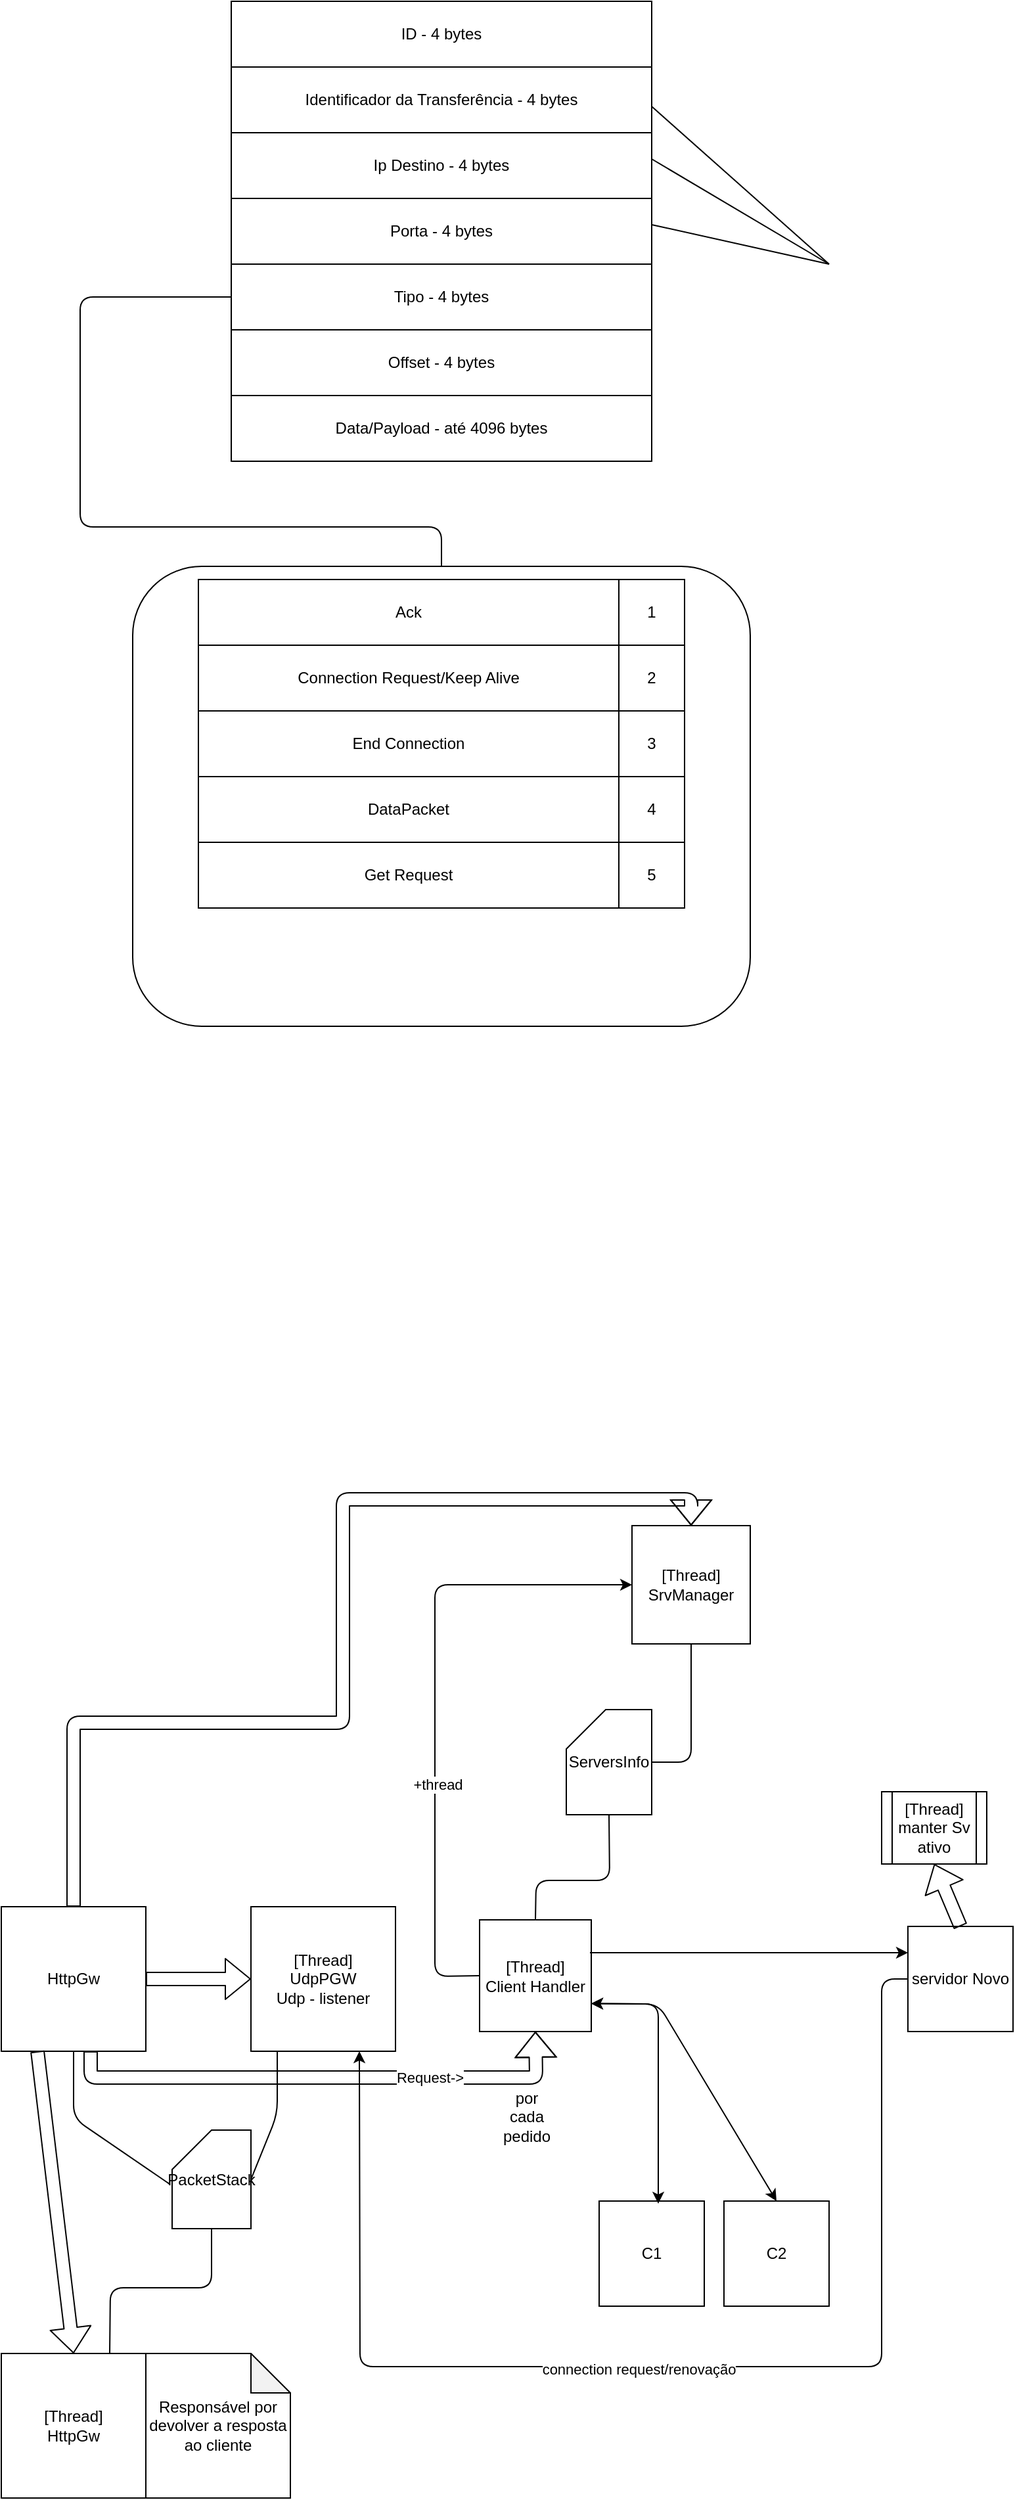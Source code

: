 <mxfile version="14.5.10" type="device"><diagram id="cq_N_JHk0V6czlqZl5l5" name="Página-1"><mxGraphModel dx="1354" dy="806" grid="1" gridSize="10" guides="1" tooltips="1" connect="1" arrows="1" fold="1" page="1" pageScale="1" pageWidth="827" pageHeight="1169" math="0" shadow="0"><root><mxCell id="0"/><mxCell id="1" parent="0"/><mxCell id="DTXv0WOeQ2A3S2TirWm5-17" value="" style="rounded=1;whiteSpace=wrap;html=1;fillColor=none;" parent="1" vertex="1"><mxGeometry x="150" y="510" width="470" height="350" as="geometry"/></mxCell><mxCell id="DTXv0WOeQ2A3S2TirWm5-1" value="Ip Destino - 4 bytes" style="rounded=0;whiteSpace=wrap;html=1;" parent="1" vertex="1"><mxGeometry x="225" y="180" width="320" height="50" as="geometry"/></mxCell><mxCell id="DTXv0WOeQ2A3S2TirWm5-2" value="ID - 4 bytes" style="rounded=0;whiteSpace=wrap;html=1;" parent="1" vertex="1"><mxGeometry x="225" y="80" width="320" height="50" as="geometry"/></mxCell><mxCell id="DTXv0WOeQ2A3S2TirWm5-3" value="Offset - 4 bytes" style="rounded=0;whiteSpace=wrap;html=1;" parent="1" vertex="1"><mxGeometry x="225" y="330" width="320" height="50" as="geometry"/></mxCell><mxCell id="DTXv0WOeQ2A3S2TirWm5-4" value="Tipo - 4 bytes" style="rounded=0;whiteSpace=wrap;html=1;" parent="1" vertex="1"><mxGeometry x="225" y="280" width="320" height="50" as="geometry"/></mxCell><mxCell id="DTXv0WOeQ2A3S2TirWm5-5" value="Data/Payload - até 4096 bytes" style="rounded=0;whiteSpace=wrap;html=1;" parent="1" vertex="1"><mxGeometry x="225" y="380" width="320" height="50" as="geometry"/></mxCell><mxCell id="DTXv0WOeQ2A3S2TirWm5-6" value="Identificador da Transferência - 4 bytes" style="rounded=0;whiteSpace=wrap;html=1;" parent="1" vertex="1"><mxGeometry x="225" y="130" width="320" height="50" as="geometry"/></mxCell><mxCell id="DTXv0WOeQ2A3S2TirWm5-7" value="Connection Request/Keep Alive" style="rounded=0;whiteSpace=wrap;html=1;" parent="1" vertex="1"><mxGeometry x="200" y="570" width="320" height="50" as="geometry"/></mxCell><mxCell id="DTXv0WOeQ2A3S2TirWm5-8" value="Ack" style="rounded=0;whiteSpace=wrap;html=1;" parent="1" vertex="1"><mxGeometry x="200" y="520" width="320" height="50" as="geometry"/></mxCell><mxCell id="DTXv0WOeQ2A3S2TirWm5-9" value="End Connection" style="rounded=0;whiteSpace=wrap;html=1;" parent="1" vertex="1"><mxGeometry x="200" y="620" width="320" height="50" as="geometry"/></mxCell><mxCell id="DTXv0WOeQ2A3S2TirWm5-10" value="DataPacket" style="rounded=0;whiteSpace=wrap;html=1;" parent="1" vertex="1"><mxGeometry x="200" y="670" width="320" height="50" as="geometry"/></mxCell><mxCell id="DTXv0WOeQ2A3S2TirWm5-11" value="1" style="rounded=0;whiteSpace=wrap;html=1;" parent="1" vertex="1"><mxGeometry x="520" y="520" width="50" height="50" as="geometry"/></mxCell><mxCell id="DTXv0WOeQ2A3S2TirWm5-12" value="2" style="rounded=0;whiteSpace=wrap;html=1;" parent="1" vertex="1"><mxGeometry x="520" y="570" width="50" height="50" as="geometry"/></mxCell><mxCell id="DTXv0WOeQ2A3S2TirWm5-13" value="3" style="rounded=0;whiteSpace=wrap;html=1;" parent="1" vertex="1"><mxGeometry x="520" y="620" width="50" height="50" as="geometry"/></mxCell><mxCell id="DTXv0WOeQ2A3S2TirWm5-14" value="4" style="rounded=0;whiteSpace=wrap;html=1;" parent="1" vertex="1"><mxGeometry x="520" y="670" width="50" height="50" as="geometry"/></mxCell><mxCell id="DTXv0WOeQ2A3S2TirWm5-16" value="" style="endArrow=none;html=1;entryX=0;entryY=0.5;entryDx=0;entryDy=0;exitX=0.5;exitY=0;exitDx=0;exitDy=0;" parent="1" source="DTXv0WOeQ2A3S2TirWm5-17" target="DTXv0WOeQ2A3S2TirWm5-4" edge="1"><mxGeometry width="50" height="50" relative="1" as="geometry"><mxPoint x="360" y="480" as="sourcePoint"/><mxPoint x="80" y="390" as="targetPoint"/><Array as="points"><mxPoint x="385" y="480"/><mxPoint x="110" y="480"/><mxPoint x="110" y="305"/></Array></mxGeometry></mxCell><mxCell id="DTXv0WOeQ2A3S2TirWm5-19" value="Porta - 4 bytes" style="rounded=0;whiteSpace=wrap;html=1;" parent="1" vertex="1"><mxGeometry x="225" y="230" width="320" height="50" as="geometry"/></mxCell><mxCell id="DTXv0WOeQ2A3S2TirWm5-20" value="Get Request" style="rounded=0;whiteSpace=wrap;html=1;" parent="1" vertex="1"><mxGeometry x="200" y="720" width="320" height="50" as="geometry"/></mxCell><mxCell id="DTXv0WOeQ2A3S2TirWm5-22" value="5" style="rounded=0;whiteSpace=wrap;html=1;" parent="1" vertex="1"><mxGeometry x="520" y="720" width="50" height="50" as="geometry"/></mxCell><mxCell id="DTXv0WOeQ2A3S2TirWm5-23" value="" style="endArrow=none;html=1;" parent="1" edge="1"><mxGeometry width="50" height="50" relative="1" as="geometry"><mxPoint x="545" y="160" as="sourcePoint"/><mxPoint x="680" y="280" as="targetPoint"/></mxGeometry></mxCell><mxCell id="DTXv0WOeQ2A3S2TirWm5-24" value="" style="endArrow=none;html=1;" parent="1" edge="1"><mxGeometry width="50" height="50" relative="1" as="geometry"><mxPoint x="545" y="200" as="sourcePoint"/><mxPoint x="680" y="280" as="targetPoint"/></mxGeometry></mxCell><mxCell id="DTXv0WOeQ2A3S2TirWm5-25" value="" style="endArrow=none;html=1;" parent="1" edge="1"><mxGeometry width="50" height="50" relative="1" as="geometry"><mxPoint x="545" y="250" as="sourcePoint"/><mxPoint x="680" y="280" as="targetPoint"/><Array as="points"><mxPoint x="680" y="280"/></Array></mxGeometry></mxCell><mxCell id="DTXv0WOeQ2A3S2TirWm5-31" value="[Thread]&lt;br&gt;UdpPGW&lt;br&gt;Udp - listener" style="whiteSpace=wrap;html=1;aspect=fixed;fillColor=#ffffff;" parent="1" vertex="1"><mxGeometry x="240" y="1530" width="110" height="110" as="geometry"/></mxCell><mxCell id="DTXv0WOeQ2A3S2TirWm5-32" value="[Thread]&lt;br&gt;SrvManager" style="whiteSpace=wrap;html=1;aspect=fixed;fillColor=#ffffff;" parent="1" vertex="1"><mxGeometry x="530" y="1240" width="90" height="90" as="geometry"/></mxCell><mxCell id="DTXv0WOeQ2A3S2TirWm5-34" value="" style="endArrow=classic;html=1;exitX=0;exitY=0.5;exitDx=0;exitDy=0;entryX=0;entryY=0.5;entryDx=0;entryDy=0;" parent="1" source="PgMdf3JUyPcmJIXbT_ub-4" target="DTXv0WOeQ2A3S2TirWm5-32" edge="1"><mxGeometry width="50" height="50" relative="1" as="geometry"><mxPoint x="540" y="1650" as="sourcePoint"/><mxPoint x="590" y="1600" as="targetPoint"/><Array as="points"><mxPoint x="380" y="1583"/><mxPoint x="380" y="1285"/></Array></mxGeometry></mxCell><mxCell id="PgMdf3JUyPcmJIXbT_ub-2" value="+thread" style="edgeLabel;html=1;align=center;verticalAlign=middle;resizable=0;points=[];" parent="DTXv0WOeQ2A3S2TirWm5-34" vertex="1" connectable="0"><mxGeometry x="-0.254" y="-2" relative="1" as="geometry"><mxPoint as="offset"/></mxGeometry></mxCell><mxCell id="DTXv0WOeQ2A3S2TirWm5-41" value="C1" style="whiteSpace=wrap;html=1;aspect=fixed;fillColor=#ffffff;" parent="1" vertex="1"><mxGeometry x="505" y="1754" width="80" height="80" as="geometry"/></mxCell><mxCell id="DTXv0WOeQ2A3S2TirWm5-42" value="C2" style="whiteSpace=wrap;html=1;aspect=fixed;fillColor=#ffffff;" parent="1" vertex="1"><mxGeometry x="600" y="1754" width="80" height="80" as="geometry"/></mxCell><mxCell id="DTXv0WOeQ2A3S2TirWm5-44" value="servidor Novo" style="whiteSpace=wrap;html=1;aspect=fixed;fillColor=#ffffff;" parent="1" vertex="1"><mxGeometry x="740" y="1545" width="80" height="80" as="geometry"/></mxCell><mxCell id="PgMdf3JUyPcmJIXbT_ub-1" value="[Thread] manter Sv ativo" style="shape=process;whiteSpace=wrap;html=1;backgroundOutline=1;" parent="1" vertex="1"><mxGeometry x="720" y="1442.5" width="80" height="55" as="geometry"/></mxCell><mxCell id="PgMdf3JUyPcmJIXbT_ub-3" value="HttpGw" style="whiteSpace=wrap;html=1;aspect=fixed;" parent="1" vertex="1"><mxGeometry x="50" y="1530" width="110" height="110" as="geometry"/></mxCell><mxCell id="PgMdf3JUyPcmJIXbT_ub-4" value="[Thread]&lt;br&gt;Client Handler" style="whiteSpace=wrap;html=1;aspect=fixed;" parent="1" vertex="1"><mxGeometry x="414" y="1540" width="85" height="85" as="geometry"/></mxCell><mxCell id="PgMdf3JUyPcmJIXbT_ub-8" value="ServersInfo" style="shape=card;whiteSpace=wrap;html=1;" parent="1" vertex="1"><mxGeometry x="480" y="1380" width="65" height="80" as="geometry"/></mxCell><mxCell id="PgMdf3JUyPcmJIXbT_ub-9" value="" style="endArrow=none;html=1;entryX=0.5;entryY=1;entryDx=0;entryDy=0;entryPerimeter=0;exitX=0.5;exitY=0;exitDx=0;exitDy=0;" parent="1" source="PgMdf3JUyPcmJIXbT_ub-4" target="PgMdf3JUyPcmJIXbT_ub-8" edge="1"><mxGeometry width="50" height="50" relative="1" as="geometry"><mxPoint x="487.5" y="1530" as="sourcePoint"/><mxPoint x="537.5" y="1480" as="targetPoint"/><Array as="points"><mxPoint x="457" y="1510"/><mxPoint x="513" y="1510"/></Array></mxGeometry></mxCell><mxCell id="PgMdf3JUyPcmJIXbT_ub-10" value="" style="endArrow=none;html=1;entryX=0.5;entryY=1;entryDx=0;entryDy=0;exitX=1;exitY=0.5;exitDx=0;exitDy=0;exitPerimeter=0;" parent="1" source="PgMdf3JUyPcmJIXbT_ub-8" target="DTXv0WOeQ2A3S2TirWm5-32" edge="1"><mxGeometry width="50" height="50" relative="1" as="geometry"><mxPoint x="550" y="1420" as="sourcePoint"/><mxPoint x="620" y="1350" as="targetPoint"/><Array as="points"><mxPoint x="575" y="1420"/></Array></mxGeometry></mxCell><mxCell id="PgMdf3JUyPcmJIXbT_ub-15" value="" style="shape=flexArrow;endArrow=classic;html=1;entryX=0;entryY=0.5;entryDx=0;entryDy=0;exitX=1;exitY=0.5;exitDx=0;exitDy=0;" parent="1" source="PgMdf3JUyPcmJIXbT_ub-3" target="DTXv0WOeQ2A3S2TirWm5-31" edge="1"><mxGeometry width="50" height="50" relative="1" as="geometry"><mxPoint x="160" y="1600" as="sourcePoint"/><mxPoint x="210" y="1550" as="targetPoint"/></mxGeometry></mxCell><mxCell id="PgMdf3JUyPcmJIXbT_ub-16" value="" style="shape=flexArrow;endArrow=classic;html=1;entryX=0.5;entryY=1;entryDx=0;entryDy=0;exitX=0.618;exitY=1;exitDx=0;exitDy=0;exitPerimeter=0;" parent="1" source="PgMdf3JUyPcmJIXbT_ub-3" target="PgMdf3JUyPcmJIXbT_ub-4" edge="1"><mxGeometry width="50" height="50" relative="1" as="geometry"><mxPoint x="120" y="1660" as="sourcePoint"/><mxPoint x="160" y="1660" as="targetPoint"/><Array as="points"><mxPoint x="118" y="1660"/><mxPoint x="457" y="1660"/></Array></mxGeometry></mxCell><mxCell id="PgMdf3JUyPcmJIXbT_ub-32" value="Request-&amp;gt;" style="edgeLabel;html=1;align=center;verticalAlign=middle;resizable=0;points=[];" parent="PgMdf3JUyPcmJIXbT_ub-16" vertex="1" connectable="0"><mxGeometry x="0.411" relative="1" as="geometry"><mxPoint as="offset"/></mxGeometry></mxCell><mxCell id="PgMdf3JUyPcmJIXbT_ub-17" value="" style="shape=flexArrow;endArrow=classic;html=1;exitX=0.5;exitY=0;exitDx=0;exitDy=0;entryX=0.5;entryY=0;entryDx=0;entryDy=0;" parent="1" source="PgMdf3JUyPcmJIXbT_ub-3" target="DTXv0WOeQ2A3S2TirWm5-32" edge="1"><mxGeometry width="50" height="50" relative="1" as="geometry"><mxPoint x="50" y="1385" as="sourcePoint"/><mxPoint x="450" y="1250" as="targetPoint"/><Array as="points"><mxPoint x="105" y="1390"/><mxPoint x="310" y="1390"/><mxPoint x="310" y="1220"/><mxPoint x="575" y="1220"/></Array></mxGeometry></mxCell><mxCell id="PgMdf3JUyPcmJIXbT_ub-18" value="" style="shape=flexArrow;endArrow=classic;html=1;exitX=0.5;exitY=0;exitDx=0;exitDy=0;entryX=0.5;entryY=1;entryDx=0;entryDy=0;" parent="1" source="DTXv0WOeQ2A3S2TirWm5-44" target="PgMdf3JUyPcmJIXbT_ub-1" edge="1"><mxGeometry width="50" height="50" relative="1" as="geometry"><mxPoint x="750" y="1545" as="sourcePoint"/><mxPoint x="800" y="1495" as="targetPoint"/></mxGeometry></mxCell><mxCell id="PgMdf3JUyPcmJIXbT_ub-19" value="" style="endArrow=classic;startArrow=classic;html=1;exitX=1;exitY=0.75;exitDx=0;exitDy=0;" parent="1" source="PgMdf3JUyPcmJIXbT_ub-4" edge="1"><mxGeometry width="50" height="50" relative="1" as="geometry"><mxPoint x="540" y="1670" as="sourcePoint"/><mxPoint x="550" y="1756" as="targetPoint"/><Array as="points"><mxPoint x="550" y="1604"/></Array></mxGeometry></mxCell><mxCell id="PgMdf3JUyPcmJIXbT_ub-20" value="" style="endArrow=classic;startArrow=classic;html=1;exitX=1;exitY=0.75;exitDx=0;exitDy=0;entryX=0.5;entryY=0;entryDx=0;entryDy=0;" parent="1" source="PgMdf3JUyPcmJIXbT_ub-4" target="DTXv0WOeQ2A3S2TirWm5-42" edge="1"><mxGeometry width="50" height="50" relative="1" as="geometry"><mxPoint x="570" y="1613.75" as="sourcePoint"/><mxPoint x="610" y="1750" as="targetPoint"/><Array as="points"><mxPoint x="550" y="1604"/></Array></mxGeometry></mxCell><mxCell id="PgMdf3JUyPcmJIXbT_ub-22" value="[Thread]&lt;br&gt;HttpGw" style="whiteSpace=wrap;html=1;aspect=fixed;" parent="1" vertex="1"><mxGeometry x="50" y="1870" width="110" height="110" as="geometry"/></mxCell><mxCell id="PgMdf3JUyPcmJIXbT_ub-23" value="" style="shape=flexArrow;endArrow=classic;html=1;entryX=0.5;entryY=0;entryDx=0;entryDy=0;exitX=0.25;exitY=1;exitDx=0;exitDy=0;" parent="1" source="PgMdf3JUyPcmJIXbT_ub-3" target="PgMdf3JUyPcmJIXbT_ub-22" edge="1"><mxGeometry width="50" height="50" relative="1" as="geometry"><mxPoint x="30" y="1660" as="sourcePoint"/><mxPoint x="80" y="1610" as="targetPoint"/></mxGeometry></mxCell><mxCell id="PgMdf3JUyPcmJIXbT_ub-24" value="Responsável por devolver a resposta ao cliente" style="shape=note;whiteSpace=wrap;html=1;backgroundOutline=1;darkOpacity=0.05;" parent="1" vertex="1"><mxGeometry x="160" y="1870" width="110" height="110" as="geometry"/></mxCell><mxCell id="PgMdf3JUyPcmJIXbT_ub-25" value="PacketStack" style="shape=card;whiteSpace=wrap;html=1;" parent="1" vertex="1"><mxGeometry x="180" y="1700" width="60" height="75" as="geometry"/></mxCell><mxCell id="PgMdf3JUyPcmJIXbT_ub-26" value="" style="endArrow=none;html=1;entryX=0.5;entryY=1;entryDx=0;entryDy=0;exitX=-0.033;exitY=0.547;exitDx=0;exitDy=0;exitPerimeter=0;" parent="1" source="PgMdf3JUyPcmJIXbT_ub-25" target="PgMdf3JUyPcmJIXbT_ub-3" edge="1"><mxGeometry width="50" height="50" relative="1" as="geometry"><mxPoint x="130" y="1690" as="sourcePoint"/><mxPoint x="180" y="1640" as="targetPoint"/><Array as="points"><mxPoint x="105" y="1691"/></Array></mxGeometry></mxCell><mxCell id="PgMdf3JUyPcmJIXbT_ub-27" value="" style="endArrow=none;html=1;exitX=1;exitY=0.5;exitDx=0;exitDy=0;exitPerimeter=0;entryX=0.182;entryY=1;entryDx=0;entryDy=0;entryPerimeter=0;" parent="1" source="PgMdf3JUyPcmJIXbT_ub-25" target="DTXv0WOeQ2A3S2TirWm5-31" edge="1"><mxGeometry width="50" height="50" relative="1" as="geometry"><mxPoint x="240" y="1712.5" as="sourcePoint"/><mxPoint x="290" y="1662.5" as="targetPoint"/><Array as="points"><mxPoint x="260" y="1688"/></Array></mxGeometry></mxCell><mxCell id="PgMdf3JUyPcmJIXbT_ub-28" value="" style="endArrow=none;html=1;entryX=0.5;entryY=1;entryDx=0;entryDy=0;entryPerimeter=0;exitX=0.75;exitY=0;exitDx=0;exitDy=0;" parent="1" source="PgMdf3JUyPcmJIXbT_ub-22" target="PgMdf3JUyPcmJIXbT_ub-25" edge="1"><mxGeometry width="50" height="50" relative="1" as="geometry"><mxPoint x="140" y="1770" as="sourcePoint"/><mxPoint x="230" y="1740" as="targetPoint"/><Array as="points"><mxPoint x="133" y="1820"/><mxPoint x="210" y="1820"/></Array></mxGeometry></mxCell><mxCell id="PgMdf3JUyPcmJIXbT_ub-30" value="" style="endArrow=classic;html=1;entryX=0;entryY=0.25;entryDx=0;entryDy=0;" parent="1" target="DTXv0WOeQ2A3S2TirWm5-44" edge="1"><mxGeometry width="50" height="50" relative="1" as="geometry"><mxPoint x="498" y="1565" as="sourcePoint"/><mxPoint x="555" y="1520" as="targetPoint"/></mxGeometry></mxCell><mxCell id="PgMdf3JUyPcmJIXbT_ub-31" value="" style="endArrow=classic;html=1;exitX=0;exitY=0.5;exitDx=0;exitDy=0;entryX=0.75;entryY=1;entryDx=0;entryDy=0;" parent="1" source="DTXv0WOeQ2A3S2TirWm5-44" target="DTXv0WOeQ2A3S2TirWm5-31" edge="1"><mxGeometry width="50" height="50" relative="1" as="geometry"><mxPoint x="640" y="1660" as="sourcePoint"/><mxPoint x="330" y="1880" as="targetPoint"/><Array as="points"><mxPoint x="720" y="1585"/><mxPoint x="720" y="1880"/><mxPoint x="323" y="1880"/></Array></mxGeometry></mxCell><mxCell id="OW-aqqJwrh9RgJvUxS9K-4" value="connection request/renovação" style="edgeLabel;html=1;align=center;verticalAlign=middle;resizable=0;points=[];" vertex="1" connectable="0" parent="PgMdf3JUyPcmJIXbT_ub-31"><mxGeometry x="0.05" y="2" relative="1" as="geometry"><mxPoint as="offset"/></mxGeometry></mxCell><mxCell id="OW-aqqJwrh9RgJvUxS9K-1" value="por cada pedido" style="text;html=1;strokeColor=none;fillColor=none;align=center;verticalAlign=middle;whiteSpace=wrap;rounded=0;" vertex="1" parent="1"><mxGeometry x="430" y="1680" width="40" height="20" as="geometry"/></mxCell></root></mxGraphModel></diagram></mxfile>
